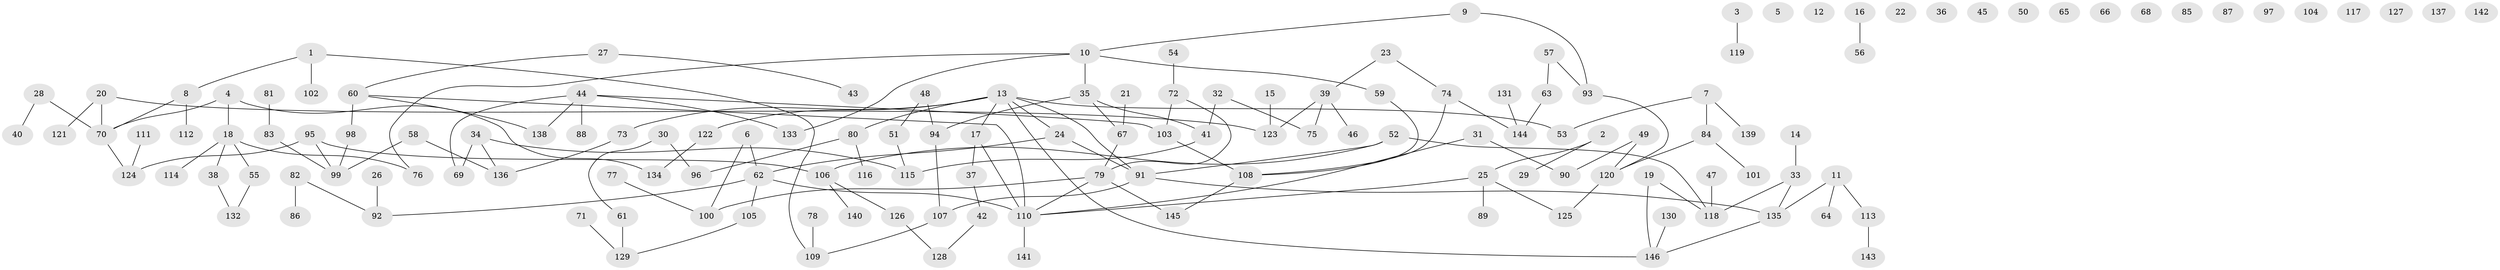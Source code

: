 // coarse degree distribution, {1: 0.3150684931506849, 0: 0.2328767123287671, 7: 0.0136986301369863, 2: 0.1780821917808219, 4: 0.136986301369863, 5: 0.0547945205479452, 11: 0.0136986301369863, 3: 0.0410958904109589, 10: 0.0136986301369863}
// Generated by graph-tools (version 1.1) at 2025/43/03/04/25 21:43:23]
// undirected, 146 vertices, 154 edges
graph export_dot {
graph [start="1"]
  node [color=gray90,style=filled];
  1;
  2;
  3;
  4;
  5;
  6;
  7;
  8;
  9;
  10;
  11;
  12;
  13;
  14;
  15;
  16;
  17;
  18;
  19;
  20;
  21;
  22;
  23;
  24;
  25;
  26;
  27;
  28;
  29;
  30;
  31;
  32;
  33;
  34;
  35;
  36;
  37;
  38;
  39;
  40;
  41;
  42;
  43;
  44;
  45;
  46;
  47;
  48;
  49;
  50;
  51;
  52;
  53;
  54;
  55;
  56;
  57;
  58;
  59;
  60;
  61;
  62;
  63;
  64;
  65;
  66;
  67;
  68;
  69;
  70;
  71;
  72;
  73;
  74;
  75;
  76;
  77;
  78;
  79;
  80;
  81;
  82;
  83;
  84;
  85;
  86;
  87;
  88;
  89;
  90;
  91;
  92;
  93;
  94;
  95;
  96;
  97;
  98;
  99;
  100;
  101;
  102;
  103;
  104;
  105;
  106;
  107;
  108;
  109;
  110;
  111;
  112;
  113;
  114;
  115;
  116;
  117;
  118;
  119;
  120;
  121;
  122;
  123;
  124;
  125;
  126;
  127;
  128;
  129;
  130;
  131;
  132;
  133;
  134;
  135;
  136;
  137;
  138;
  139;
  140;
  141;
  142;
  143;
  144;
  145;
  146;
  1 -- 8;
  1 -- 102;
  1 -- 109;
  2 -- 25;
  2 -- 29;
  3 -- 119;
  4 -- 18;
  4 -- 70;
  4 -- 134;
  6 -- 62;
  6 -- 100;
  7 -- 53;
  7 -- 84;
  7 -- 139;
  8 -- 70;
  8 -- 112;
  9 -- 10;
  9 -- 93;
  10 -- 35;
  10 -- 59;
  10 -- 76;
  10 -- 133;
  11 -- 64;
  11 -- 113;
  11 -- 135;
  13 -- 17;
  13 -- 24;
  13 -- 53;
  13 -- 73;
  13 -- 80;
  13 -- 91;
  13 -- 122;
  13 -- 146;
  14 -- 33;
  15 -- 123;
  16 -- 56;
  17 -- 37;
  17 -- 110;
  18 -- 38;
  18 -- 55;
  18 -- 76;
  18 -- 114;
  19 -- 118;
  19 -- 146;
  20 -- 70;
  20 -- 121;
  20 -- 123;
  21 -- 67;
  23 -- 39;
  23 -- 74;
  24 -- 62;
  24 -- 91;
  25 -- 89;
  25 -- 110;
  25 -- 125;
  26 -- 92;
  27 -- 43;
  27 -- 60;
  28 -- 40;
  28 -- 70;
  30 -- 61;
  30 -- 96;
  31 -- 90;
  31 -- 110;
  32 -- 41;
  32 -- 75;
  33 -- 118;
  33 -- 135;
  34 -- 69;
  34 -- 115;
  34 -- 136;
  35 -- 41;
  35 -- 67;
  35 -- 94;
  37 -- 42;
  38 -- 132;
  39 -- 46;
  39 -- 75;
  39 -- 123;
  41 -- 115;
  42 -- 128;
  44 -- 69;
  44 -- 88;
  44 -- 103;
  44 -- 133;
  44 -- 138;
  47 -- 118;
  48 -- 51;
  48 -- 94;
  49 -- 90;
  49 -- 120;
  51 -- 115;
  52 -- 91;
  52 -- 106;
  52 -- 118;
  54 -- 72;
  55 -- 132;
  57 -- 63;
  57 -- 93;
  58 -- 99;
  58 -- 136;
  59 -- 108;
  60 -- 98;
  60 -- 110;
  60 -- 138;
  61 -- 129;
  62 -- 92;
  62 -- 105;
  62 -- 110;
  63 -- 144;
  67 -- 79;
  70 -- 124;
  71 -- 129;
  72 -- 79;
  72 -- 103;
  73 -- 136;
  74 -- 108;
  74 -- 144;
  77 -- 100;
  78 -- 109;
  79 -- 100;
  79 -- 110;
  79 -- 145;
  80 -- 96;
  80 -- 116;
  81 -- 83;
  82 -- 86;
  82 -- 92;
  83 -- 99;
  84 -- 101;
  84 -- 120;
  91 -- 107;
  91 -- 135;
  93 -- 120;
  94 -- 107;
  95 -- 99;
  95 -- 106;
  95 -- 124;
  98 -- 99;
  103 -- 108;
  105 -- 129;
  106 -- 126;
  106 -- 140;
  107 -- 109;
  108 -- 145;
  110 -- 141;
  111 -- 124;
  113 -- 143;
  120 -- 125;
  122 -- 134;
  126 -- 128;
  130 -- 146;
  131 -- 144;
  135 -- 146;
}
